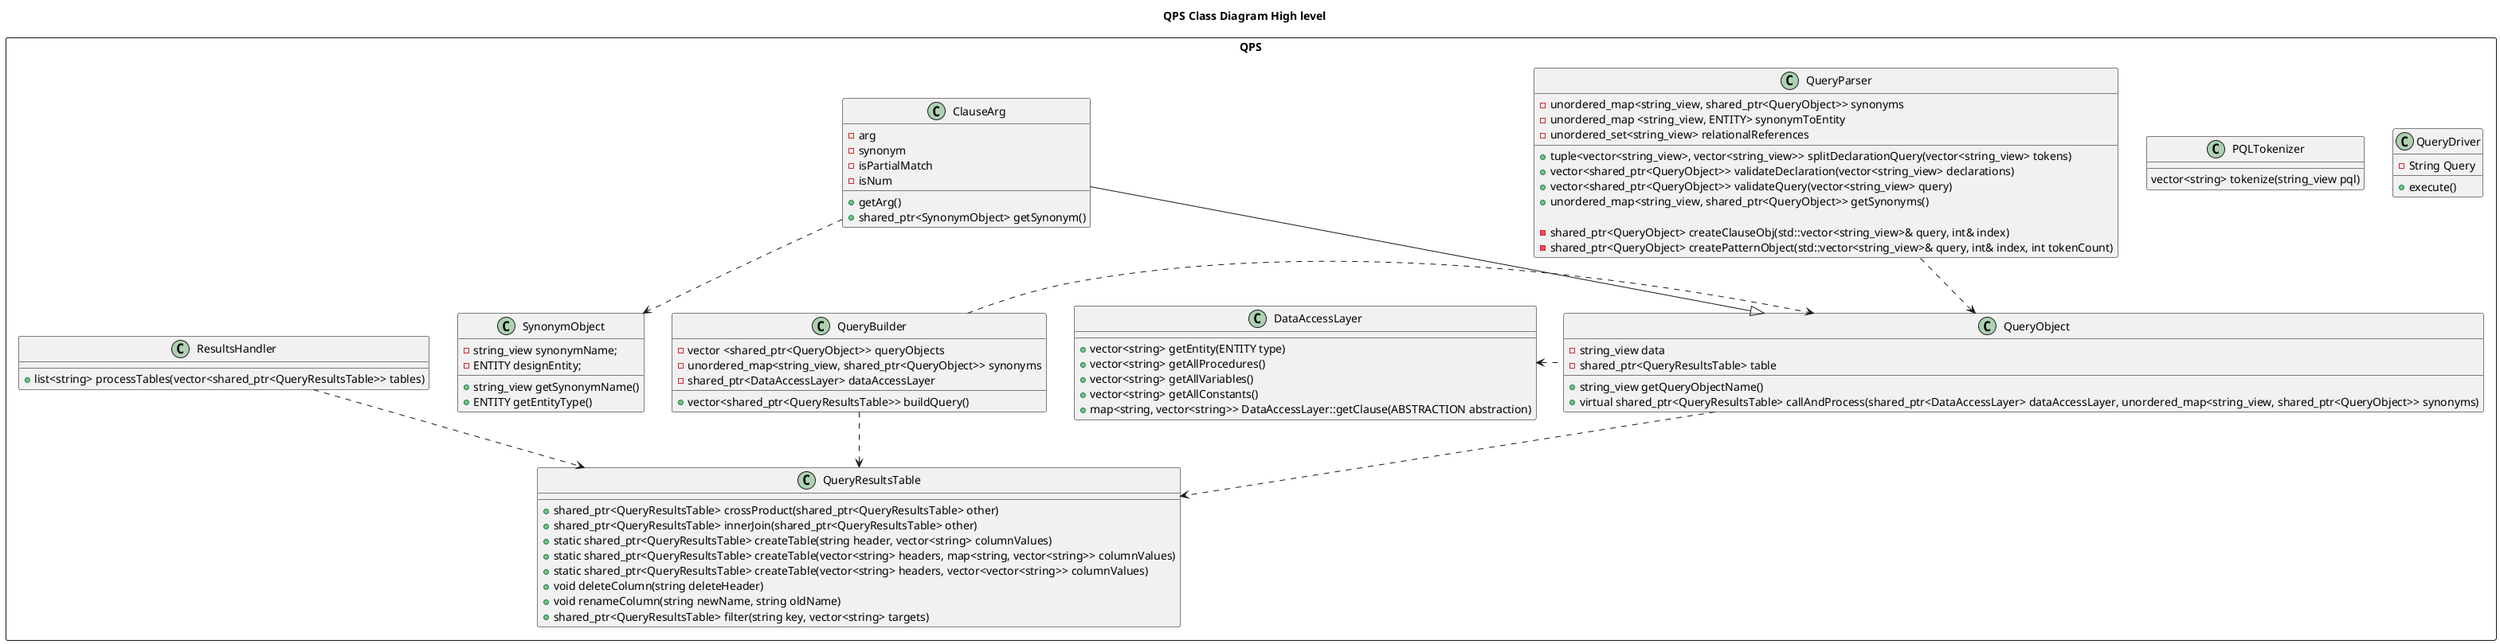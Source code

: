 @startuml
' !include ../style.puml
skinparam ClassFontColor #000000
skinparam ClassBorderColor #000000

title QPS Class Diagram High level

' package QueryProcessingSubsystem <<Rectangle>> {
    
' }
' Class Tokens {
        
' }
package QPS <<Rectangle>> {
    'Tokenizes the query'
    ' Class Tokenizer {
    '     vector<Tokens> tokens
    ' }
    'Represents the different types of tokens'
    
    Class QueryDriver {
        -String Query
        +execute()
    }

    Class PQLTokenizer {
        vector<string> tokenize(string_view pql)
    }

    Class QueryResultsTable {
        +shared_ptr<QueryResultsTable> crossProduct(shared_ptr<QueryResultsTable> other) 
        +shared_ptr<QueryResultsTable> innerJoin(shared_ptr<QueryResultsTable> other)
        +static shared_ptr<QueryResultsTable> createTable(string header, vector<string> columnValues)
        +static shared_ptr<QueryResultsTable> createTable(vector<string> headers, map<string, vector<string>> columnValues)
        +static shared_ptr<QueryResultsTable> createTable(vector<string> headers, vector<vector<string>> columnValues)
        +void deleteColumn(string deleteHeader)
        +void renameColumn(string newName, string oldName)
        +shared_ptr<QueryResultsTable> filter(string key, vector<string> targets)
    }


    'Converts the Tokens into Query Object'
    Class QueryParser {
        -unordered_map<string_view, shared_ptr<QueryObject>> synonyms
        -unordered_map <string_view, ENTITY> synonymToEntity
        -unordered_set<string_view> relationalReferences

        +tuple<vector<string_view>, vector<string_view>> splitDeclarationQuery(vector<string_view> tokens)
        +vector<shared_ptr<QueryObject>> validateDeclaration(vector<string_view> declarations)
        +vector<shared_ptr<QueryObject>> validateQuery(vector<string_view> query)
        +unordered_map<string_view, shared_ptr<QueryObject>> getSynonyms()
        
        -shared_ptr<QueryObject> createClauseObj(std::vector<string_view>& query, int& index)
        -shared_ptr<QueryObject> createPatternObject(std::vector<string_view>& query, int& index, int tokenCount)
        
    }

    'AST representation of tokens'
    ' Class AST'

    'Holds the info needed to request the PKB'
    Class QueryObject {
        -string_view data
        -shared_ptr<QueryResultsTable> table
        +string_view getQueryObjectName() 
        +virtual shared_ptr<QueryResultsTable> callAndProcess(shared_ptr<DataAccessLayer> dataAccessLayer, unordered_map<string_view, shared_ptr<QueryObject>> synonyms)

    }

    Class ClauseArg {
        -arg
        -synonym
        -isPartialMatch
        -isNum
        +getArg()
        +shared_ptr<SynonymObject> getSynonym()
    }

    Class SynonymObject {
        -string_view synonymName;
	    -ENTITY designEntity;
        +string_view getSynonymName()
        +ENTITY getEntityType()
    }
    
    'builds the query based on Query Object (which API calls to make to PKB)'
    Class QueryBuilder {
        -vector <shared_ptr<QueryObject>> queryObjects
        -unordered_map<string_view, shared_ptr<QueryObject>> synonyms
        -shared_ptr<DataAccessLayer> dataAccessLayer

        +vector<shared_ptr<QueryResultsTable>> buildQuery()
    }
    'Handles return values from PKB'
    Class ResultsHandler {
        +list<string> processTables(vector<shared_ptr<QueryResultsTable>> tables)
    }

    'Talks to PKB'
    Class DataAccessLayer {
        
        +vector<string> getEntity(ENTITY type)
        +vector<string> getAllProcedures()
        +vector<string> getAllVariables()
        +vector<string> getAllConstants()
        +map<string, vector<string>> DataAccessLayer::getClause(ABSTRACTION abstraction)

    }

    

}



QueryParser .down.> QueryObject
QueryObject .left.> DataAccessLayer
QueryBuilder .right.> QueryObject
ClauseArg ..> SynonymObject
ClauseArg --|> QueryObject
ResultsHandler ..> QueryResultsTable
QueryBuilder ..> QueryResultsTable
QueryObject ..> QueryResultsTable
' QueryProcessingSubsystem -down-> QPS
' Clauses -up-|> QueryEvaluator

@end
